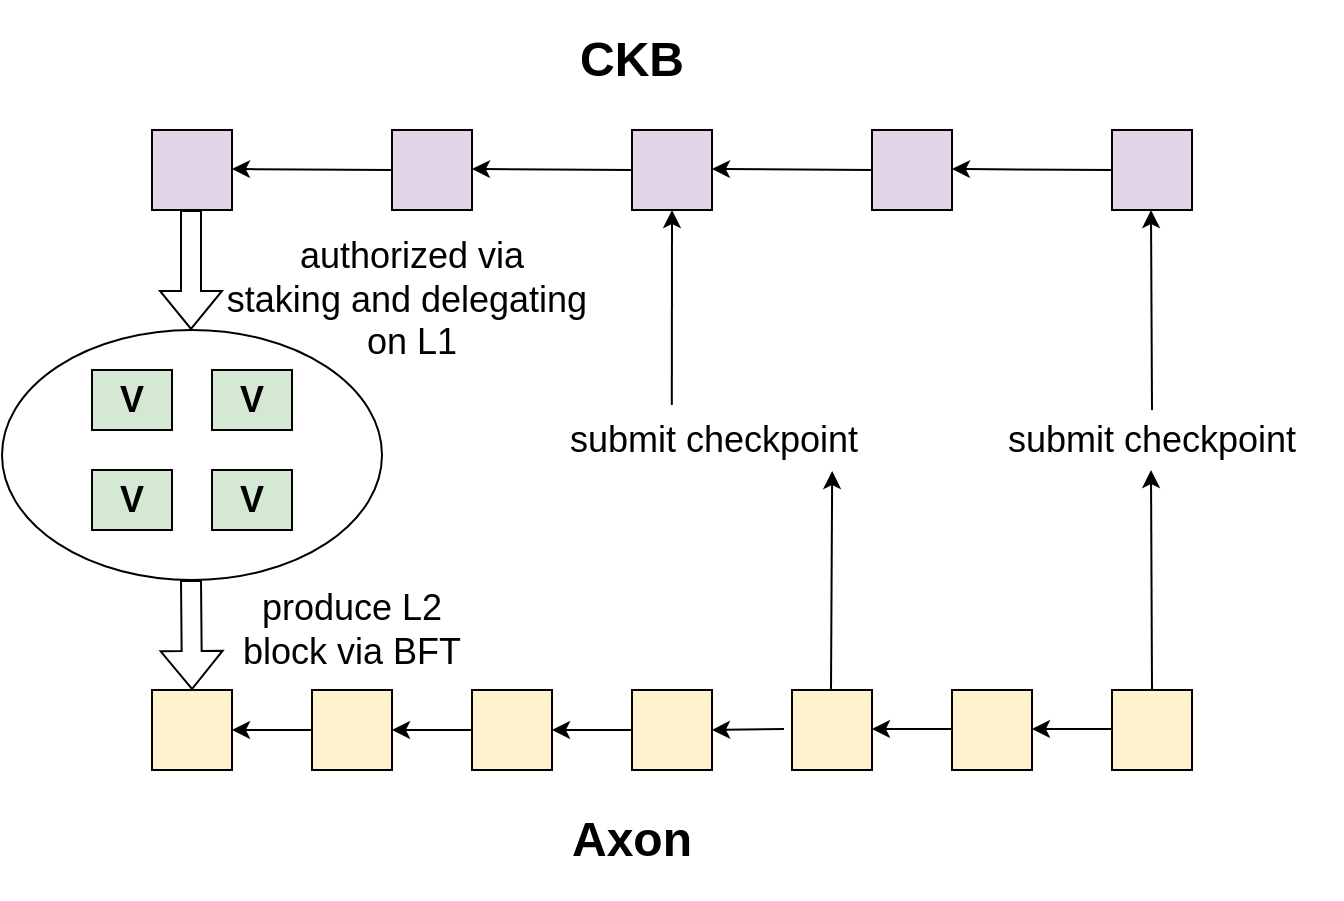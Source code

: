 <mxfile version="20.8.14" type="github">
  <diagram name="第 1 页" id="I_fAqlPjK8Y6YAbDZ6kA">
    <mxGraphModel dx="901" dy="1595" grid="1" gridSize="10" guides="1" tooltips="1" connect="1" arrows="1" fold="1" page="1" pageScale="1" pageWidth="827" pageHeight="1169" math="0" shadow="0">
      <root>
        <mxCell id="0" />
        <mxCell id="1" parent="0" />
        <mxCell id="8pMM1Szp6b2bAWyBwY2U-20" value="" style="ellipse;whiteSpace=wrap;html=1;" vertex="1" parent="1">
          <mxGeometry x="5" y="160" width="190" height="125" as="geometry" />
        </mxCell>
        <mxCell id="8pMM1Szp6b2bAWyBwY2U-1" value="" style="whiteSpace=wrap;html=1;aspect=fixed;fillColor=#E1D5E7;" vertex="1" parent="1">
          <mxGeometry x="80" y="60" width="40" height="40" as="geometry" />
        </mxCell>
        <mxCell id="8pMM1Szp6b2bAWyBwY2U-2" value="" style="whiteSpace=wrap;html=1;aspect=fixed;fillColor=#E1D5E7;" vertex="1" parent="1">
          <mxGeometry x="320" y="60" width="40" height="40" as="geometry" />
        </mxCell>
        <mxCell id="8pMM1Szp6b2bAWyBwY2U-3" value="" style="whiteSpace=wrap;html=1;aspect=fixed;fillColor=#E1D5E7;" vertex="1" parent="1">
          <mxGeometry x="560" y="60" width="40" height="40" as="geometry" />
        </mxCell>
        <mxCell id="8pMM1Szp6b2bAWyBwY2U-4" value="" style="whiteSpace=wrap;html=1;aspect=fixed;fillColor=#E1D5E7;" vertex="1" parent="1">
          <mxGeometry x="200" y="60" width="40" height="40" as="geometry" />
        </mxCell>
        <mxCell id="8pMM1Szp6b2bAWyBwY2U-5" value="" style="whiteSpace=wrap;html=1;aspect=fixed;fillColor=#E1D5E7;" vertex="1" parent="1">
          <mxGeometry x="440" y="60" width="40" height="40" as="geometry" />
        </mxCell>
        <mxCell id="8pMM1Szp6b2bAWyBwY2U-9" value="" style="whiteSpace=wrap;html=1;aspect=fixed;fillColor=#FFF2CC;" vertex="1" parent="1">
          <mxGeometry x="560" y="340" width="40" height="40" as="geometry" />
        </mxCell>
        <mxCell id="8pMM1Szp6b2bAWyBwY2U-10" value="" style="whiteSpace=wrap;html=1;aspect=fixed;fillColor=#FFF2CC;" vertex="1" parent="1">
          <mxGeometry x="480" y="340" width="40" height="40" as="geometry" />
        </mxCell>
        <mxCell id="8pMM1Szp6b2bAWyBwY2U-11" value="" style="whiteSpace=wrap;html=1;aspect=fixed;fillColor=#FFF2CC;" vertex="1" parent="1">
          <mxGeometry x="400" y="340" width="40" height="40" as="geometry" />
        </mxCell>
        <mxCell id="8pMM1Szp6b2bAWyBwY2U-12" value="" style="whiteSpace=wrap;html=1;aspect=fixed;fillColor=#FFF2CC;" vertex="1" parent="1">
          <mxGeometry x="320" y="340" width="40" height="40" as="geometry" />
        </mxCell>
        <mxCell id="8pMM1Szp6b2bAWyBwY2U-13" value="" style="whiteSpace=wrap;html=1;aspect=fixed;fillColor=#FFF2CC;" vertex="1" parent="1">
          <mxGeometry x="240" y="340" width="40" height="40" as="geometry" />
        </mxCell>
        <mxCell id="8pMM1Szp6b2bAWyBwY2U-14" value="" style="whiteSpace=wrap;html=1;aspect=fixed;fillColor=#FFF2CC;" vertex="1" parent="1">
          <mxGeometry x="160" y="340" width="40" height="40" as="geometry" />
        </mxCell>
        <mxCell id="8pMM1Szp6b2bAWyBwY2U-15" value="" style="whiteSpace=wrap;html=1;aspect=fixed;fillColor=#FFF2CC;" vertex="1" parent="1">
          <mxGeometry x="80" y="340" width="40" height="40" as="geometry" />
        </mxCell>
        <mxCell id="8pMM1Szp6b2bAWyBwY2U-16" value="&lt;h3&gt;&lt;font style=&quot;font-size: 18px;&quot;&gt;V&lt;/font&gt;&lt;/h3&gt;" style="rounded=0;whiteSpace=wrap;html=1;fillColor=#D5E8D4;" vertex="1" parent="1">
          <mxGeometry x="50" y="180" width="40" height="30" as="geometry" />
        </mxCell>
        <mxCell id="8pMM1Szp6b2bAWyBwY2U-17" value="&lt;h3 style=&quot;border-color: var(--border-color);&quot;&gt;&lt;font style=&quot;border-color: var(--border-color); font-size: 18px;&quot;&gt;V&lt;/font&gt;&lt;/h3&gt;" style="rounded=0;whiteSpace=wrap;html=1;fillColor=#D5E8D4;" vertex="1" parent="1">
          <mxGeometry x="110" y="180" width="40" height="30" as="geometry" />
        </mxCell>
        <mxCell id="8pMM1Szp6b2bAWyBwY2U-18" value="&lt;h3 style=&quot;border-color: var(--border-color);&quot;&gt;&lt;font style=&quot;border-color: var(--border-color); font-size: 18px;&quot;&gt;V&lt;/font&gt;&lt;/h3&gt;" style="rounded=0;whiteSpace=wrap;html=1;fillColor=#D5E8D4;" vertex="1" parent="1">
          <mxGeometry x="110" y="230" width="40" height="30" as="geometry" />
        </mxCell>
        <mxCell id="8pMM1Szp6b2bAWyBwY2U-19" value="&lt;h3 style=&quot;border-color: var(--border-color);&quot;&gt;&lt;font style=&quot;border-color: var(--border-color); font-size: 18px;&quot;&gt;V&lt;/font&gt;&lt;/h3&gt;" style="rounded=0;whiteSpace=wrap;html=1;fillColor=#D5E8D4;" vertex="1" parent="1">
          <mxGeometry x="50" y="230" width="40" height="30" as="geometry" />
        </mxCell>
        <mxCell id="8pMM1Szp6b2bAWyBwY2U-21" value="" style="shape=flexArrow;endArrow=classic;html=1;rounded=0;" edge="1" parent="1">
          <mxGeometry width="50" height="50" relative="1" as="geometry">
            <mxPoint x="99.5" y="100" as="sourcePoint" />
            <mxPoint x="99.5" y="160" as="targetPoint" />
          </mxGeometry>
        </mxCell>
        <mxCell id="8pMM1Szp6b2bAWyBwY2U-22" value="" style="shape=flexArrow;endArrow=classic;html=1;rounded=0;" edge="1" parent="1">
          <mxGeometry width="50" height="50" relative="1" as="geometry">
            <mxPoint x="99.5" y="285" as="sourcePoint" />
            <mxPoint x="100" y="340" as="targetPoint" />
          </mxGeometry>
        </mxCell>
        <mxCell id="8pMM1Szp6b2bAWyBwY2U-23" value="&lt;h2&gt;&lt;font style=&quot;font-size: 24px;&quot;&gt;CKB&lt;/font&gt;&lt;/h2&gt;" style="text;strokeColor=none;align=center;fillColor=none;html=1;verticalAlign=middle;whiteSpace=wrap;rounded=0;shadow=1;" vertex="1" parent="1">
          <mxGeometry x="290" y="10" width="60" height="30" as="geometry" />
        </mxCell>
        <mxCell id="8pMM1Szp6b2bAWyBwY2U-24" value="&lt;h2&gt;&lt;font style=&quot;font-size: 24px;&quot;&gt;Axon&lt;/font&gt;&lt;/h2&gt;" style="text;strokeColor=none;align=center;fillColor=none;html=1;verticalAlign=middle;whiteSpace=wrap;rounded=0;shadow=1;" vertex="1" parent="1">
          <mxGeometry x="290" y="400" width="60" height="30" as="geometry" />
        </mxCell>
        <mxCell id="8pMM1Szp6b2bAWyBwY2U-25" value="authorized via&lt;br&gt;staking and delegating&amp;nbsp;&lt;br&gt;on L1" style="text;strokeColor=none;align=center;fillColor=none;html=1;verticalAlign=middle;whiteSpace=wrap;rounded=0;fontSize=18;" vertex="1" parent="1">
          <mxGeometry x="90" y="110" width="240" height="70" as="geometry" />
        </mxCell>
        <mxCell id="8pMM1Szp6b2bAWyBwY2U-26" value="produce L2&lt;br&gt;block via BFT" style="text;strokeColor=none;align=center;fillColor=none;html=1;verticalAlign=middle;whiteSpace=wrap;rounded=0;fontSize=18;" vertex="1" parent="1">
          <mxGeometry x="100" y="285" width="160" height="50" as="geometry" />
        </mxCell>
        <mxCell id="8pMM1Szp6b2bAWyBwY2U-27" value="submit checkpoint" style="text;strokeColor=none;align=center;fillColor=none;html=1;verticalAlign=middle;whiteSpace=wrap;rounded=0;fontSize=18;" vertex="1" parent="1">
          <mxGeometry x="266" y="200" width="190" height="30" as="geometry" />
        </mxCell>
        <mxCell id="8pMM1Szp6b2bAWyBwY2U-28" value="submit checkpoint" style="text;strokeColor=none;align=center;fillColor=none;html=1;verticalAlign=middle;whiteSpace=wrap;rounded=0;fontSize=18;" vertex="1" parent="1">
          <mxGeometry x="485" y="200" width="190" height="30" as="geometry" />
        </mxCell>
        <mxCell id="8pMM1Szp6b2bAWyBwY2U-29" value="" style="endArrow=classic;html=1;rounded=0;fontSize=18;entryX=0.5;entryY=1;entryDx=0;entryDy=0;exitX=0.389;exitY=-0.083;exitDx=0;exitDy=0;exitPerimeter=0;fillColor=#54E3FF;" edge="1" parent="1" source="8pMM1Szp6b2bAWyBwY2U-27" target="8pMM1Szp6b2bAWyBwY2U-2">
          <mxGeometry width="50" height="50" relative="1" as="geometry">
            <mxPoint x="340" y="190" as="sourcePoint" />
            <mxPoint x="420" y="140" as="targetPoint" />
          </mxGeometry>
        </mxCell>
        <mxCell id="8pMM1Szp6b2bAWyBwY2U-30" value="" style="endArrow=classic;html=1;rounded=0;fontSize=18;entryX=0.811;entryY=1.017;entryDx=0;entryDy=0;entryPerimeter=0;" edge="1" parent="1" target="8pMM1Szp6b2bAWyBwY2U-27">
          <mxGeometry width="50" height="50" relative="1" as="geometry">
            <mxPoint x="419.5" y="340" as="sourcePoint" />
            <mxPoint x="419.5" y="250" as="targetPoint" />
          </mxGeometry>
        </mxCell>
        <mxCell id="8pMM1Szp6b2bAWyBwY2U-31" value="" style="endArrow=classic;html=1;rounded=0;fontSize=18;entryX=0.5;entryY=1;entryDx=0;entryDy=0;exitX=0.5;exitY=0;exitDx=0;exitDy=0;" edge="1" parent="1" source="8pMM1Szp6b2bAWyBwY2U-28">
          <mxGeometry width="50" height="50" relative="1" as="geometry">
            <mxPoint x="579.5" y="190" as="sourcePoint" />
            <mxPoint x="579.5" y="100" as="targetPoint" />
          </mxGeometry>
        </mxCell>
        <mxCell id="8pMM1Szp6b2bAWyBwY2U-32" value="" style="endArrow=classic;html=1;rounded=0;fontSize=18;entryX=0.5;entryY=1;entryDx=0;entryDy=0;exitX=0.5;exitY=0;exitDx=0;exitDy=0;" edge="1" parent="1" source="8pMM1Szp6b2bAWyBwY2U-9">
          <mxGeometry width="50" height="50" relative="1" as="geometry">
            <mxPoint x="580" y="330" as="sourcePoint" />
            <mxPoint x="579.5" y="230" as="targetPoint" />
          </mxGeometry>
        </mxCell>
        <mxCell id="8pMM1Szp6b2bAWyBwY2U-34" value="" style="endArrow=classic;html=1;rounded=0;fontSize=18;fillColor=#54E3FF;exitX=0;exitY=0.5;exitDx=0;exitDy=0;" edge="1" parent="1" source="8pMM1Szp6b2bAWyBwY2U-4">
          <mxGeometry width="50" height="50" relative="1" as="geometry">
            <mxPoint x="180" y="79.5" as="sourcePoint" />
            <mxPoint x="120" y="79.5" as="targetPoint" />
          </mxGeometry>
        </mxCell>
        <mxCell id="8pMM1Szp6b2bAWyBwY2U-35" value="" style="endArrow=classic;html=1;rounded=0;fontSize=18;fillColor=#54E3FF;exitX=0;exitY=0.5;exitDx=0;exitDy=0;" edge="1" parent="1">
          <mxGeometry width="50" height="50" relative="1" as="geometry">
            <mxPoint x="320" y="80" as="sourcePoint" />
            <mxPoint x="240" y="79.5" as="targetPoint" />
          </mxGeometry>
        </mxCell>
        <mxCell id="8pMM1Szp6b2bAWyBwY2U-36" value="" style="endArrow=classic;html=1;rounded=0;fontSize=18;fillColor=#54E3FF;exitX=0;exitY=0.5;exitDx=0;exitDy=0;" edge="1" parent="1">
          <mxGeometry width="50" height="50" relative="1" as="geometry">
            <mxPoint x="440" y="80" as="sourcePoint" />
            <mxPoint x="360" y="79.5" as="targetPoint" />
          </mxGeometry>
        </mxCell>
        <mxCell id="8pMM1Szp6b2bAWyBwY2U-37" value="" style="endArrow=classic;html=1;rounded=0;fontSize=18;fillColor=#54E3FF;exitX=0;exitY=0.5;exitDx=0;exitDy=0;" edge="1" parent="1">
          <mxGeometry width="50" height="50" relative="1" as="geometry">
            <mxPoint x="560" y="80" as="sourcePoint" />
            <mxPoint x="480" y="79.5" as="targetPoint" />
          </mxGeometry>
        </mxCell>
        <mxCell id="8pMM1Szp6b2bAWyBwY2U-38" value="" style="endArrow=classic;html=1;rounded=0;fontSize=18;fillColor=#54E3FF;" edge="1" parent="1">
          <mxGeometry width="50" height="50" relative="1" as="geometry">
            <mxPoint x="560" y="359.5" as="sourcePoint" />
            <mxPoint x="520" y="359.5" as="targetPoint" />
          </mxGeometry>
        </mxCell>
        <mxCell id="8pMM1Szp6b2bAWyBwY2U-40" value="" style="endArrow=classic;html=1;rounded=0;fontSize=18;fillColor=#54E3FF;" edge="1" parent="1">
          <mxGeometry width="50" height="50" relative="1" as="geometry">
            <mxPoint x="480" y="359.5" as="sourcePoint" />
            <mxPoint x="440" y="359.5" as="targetPoint" />
          </mxGeometry>
        </mxCell>
        <mxCell id="8pMM1Szp6b2bAWyBwY2U-46" value="" style="endArrow=classic;html=1;rounded=0;fontSize=18;fillColor=#54E3FF;entryX=1;entryY=0.5;entryDx=0;entryDy=0;" edge="1" parent="1" target="8pMM1Szp6b2bAWyBwY2U-12">
          <mxGeometry width="50" height="50" relative="1" as="geometry">
            <mxPoint x="396" y="359.5" as="sourcePoint" />
            <mxPoint x="326" y="359.5" as="targetPoint" />
          </mxGeometry>
        </mxCell>
        <mxCell id="8pMM1Szp6b2bAWyBwY2U-47" value="" style="endArrow=classic;html=1;rounded=0;fontSize=18;fillColor=#54E3FF;exitX=0;exitY=0.5;exitDx=0;exitDy=0;" edge="1" parent="1">
          <mxGeometry width="50" height="50" relative="1" as="geometry">
            <mxPoint x="320" y="360" as="sourcePoint" />
            <mxPoint x="280" y="360" as="targetPoint" />
          </mxGeometry>
        </mxCell>
        <mxCell id="8pMM1Szp6b2bAWyBwY2U-48" value="" style="endArrow=classic;html=1;rounded=0;fontSize=18;fillColor=#54E3FF;" edge="1" parent="1">
          <mxGeometry width="50" height="50" relative="1" as="geometry">
            <mxPoint x="240" y="360" as="sourcePoint" />
            <mxPoint x="200" y="360" as="targetPoint" />
          </mxGeometry>
        </mxCell>
        <mxCell id="8pMM1Szp6b2bAWyBwY2U-49" value="" style="endArrow=classic;html=1;rounded=0;fontSize=18;fillColor=#54E3FF;" edge="1" parent="1">
          <mxGeometry width="50" height="50" relative="1" as="geometry">
            <mxPoint x="160" y="360" as="sourcePoint" />
            <mxPoint x="120" y="360" as="targetPoint" />
          </mxGeometry>
        </mxCell>
      </root>
    </mxGraphModel>
  </diagram>
</mxfile>
